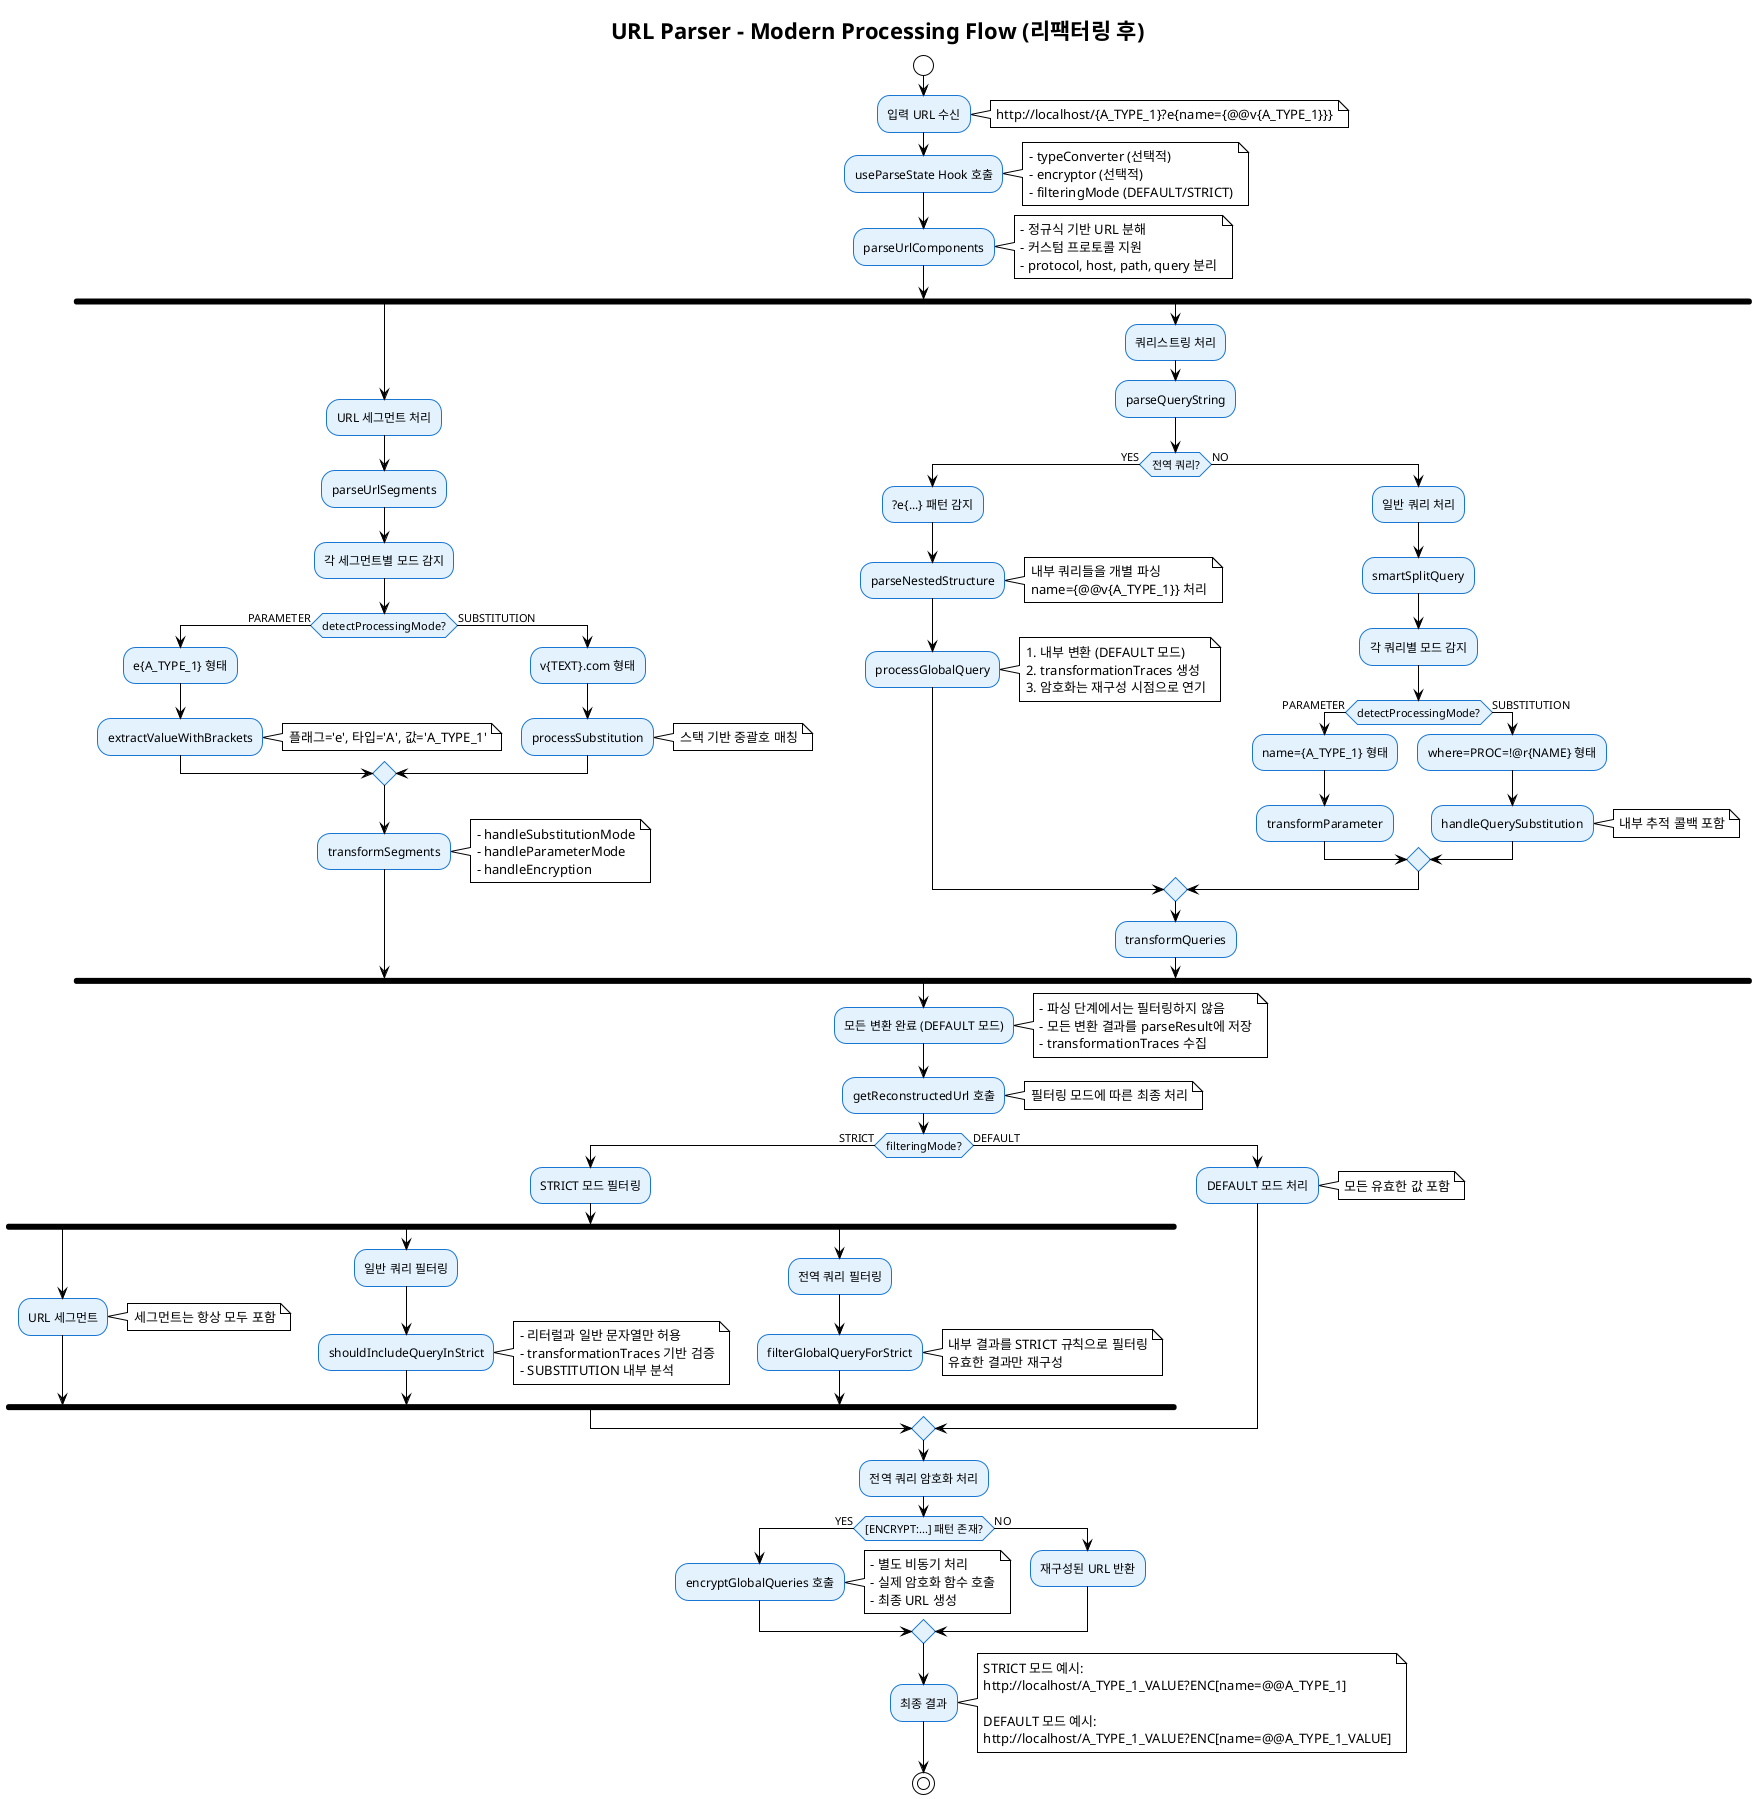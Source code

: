 @startuml Processing Flow Diagram - Updated
!theme plain
skinparam backgroundColor #FFFFFF
skinparam activity {
  BackgroundColor #E3F2FD
  BorderColor #1976D2
  FontName Arial
}

title URL Parser - Modern Processing Flow (리팩터링 후)

start

:입력 URL 수신;
note right: http://localhost/{A_TYPE_1}?e{name={@@v{A_TYPE_1}}}

:useParseState Hook 호출;
note right
  - typeConverter (선택적)
  - encryptor (선택적) 
  - filteringMode (DEFAULT/STRICT)
end note

:parseUrlComponents;
note right
  - 정규식 기반 URL 분해
  - 커스텀 프로토콜 지원
  - protocol, host, path, query 분리
end note

fork
  :URL 세그먼트 처리;
  :parseUrlSegments;
  
  :각 세그먼트별 모드 감지;
  if (detectProcessingMode?) then (PARAMETER)
    :e{A_TYPE_1} 형태;
    :extractValueWithBrackets;
    note right: 플래그='e', 타입='A', 값='A_TYPE_1'
  else (SUBSTITUTION)
    :v{TEXT}.com 형태;
    :processSubstitution;
    note right: 스택 기반 중괄호 매칭
  endif
  
  :transformSegments;
  note right
    - handleSubstitutionMode
    - handleParameterMode
    - handleEncryption
  end note

fork again
  :쿼리스트링 처리;
  :parseQueryString;
  
  if (전역 쿼리?) then (YES)
    :?e{...} 패턴 감지;
    :parseNestedStructure;
    note right
      내부 쿼리들을 개별 파싱
      name={@@v{A_TYPE_1}} 처리
    end note
    :processGlobalQuery;
    note right
      1. 내부 변환 (DEFAULT 모드)
      2. transformationTraces 생성
      3. 암호화는 재구성 시점으로 연기
    end note
  else (NO)
    :일반 쿼리 처리;
    :smartSplitQuery;
    
    :각 쿼리별 모드 감지;
    if (detectProcessingMode?) then (PARAMETER)
      :name={A_TYPE_1} 형태;
      :transformParameter;
    else (SUBSTITUTION)
      :where=PROC=!@r{NAME} 형태;
      :handleQuerySubstitution;
      note right: 내부 추적 콜백 포함
    endif
  endif
  
  :transformQueries;

end fork

:모든 변환 완료 (DEFAULT 모드);
note right
  - 파싱 단계에서는 필터링하지 않음
  - 모든 변환 결과를 parseResult에 저장
  - transformationTraces 수집
end note

:getReconstructedUrl 호출;
note right: 필터링 모드에 따른 최종 처리

if (filteringMode?) then (STRICT)
  :STRICT 모드 필터링;
  
  fork
    :URL 세그먼트;
    note right: 세그먼트는 항상 모두 포함
  fork again
    :일반 쿼리 필터링;
    :shouldIncludeQueryInStrict;
    note right
      - 리터럴과 일반 문자열만 허용
      - transformationTraces 기반 검증
      - SUBSTITUTION 내부 분석
    end note
  fork again
    :전역 쿼리 필터링;
    :filterGlobalQueryForStrict;
    note right
      내부 결과를 STRICT 규칙으로 필터링
      유효한 결과만 재구성
    end note
  end fork
  
else (DEFAULT)
  :DEFAULT 모드 처리;
  note right: 모든 유효한 값 포함
endif

:전역 쿼리 암호화 처리;
if ([ENCRYPT:...] 패턴 존재?) then (YES)
  :encryptGlobalQueries 호출;
  note right
    - 별도 비동기 처리
    - 실제 암호화 함수 호출
    - 최종 URL 생성
  end note
else (NO)
  :재구성된 URL 반환;
endif

:최종 결과;
note right
  STRICT 모드 예시:
  http://localhost/A_TYPE_1_VALUE?ENC[name=@@A_TYPE_1]
  
  DEFAULT 모드 예시:
  http://localhost/A_TYPE_1_VALUE?ENC[name=@@A_TYPE_1_VALUE]
end note

stop

@enduml